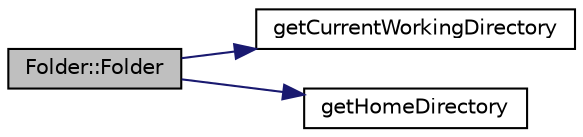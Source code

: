digraph "Folder::Folder"
{
 // INTERACTIVE_SVG=YES
  edge [fontname="Helvetica",fontsize="10",labelfontname="Helvetica",labelfontsize="10"];
  node [fontname="Helvetica",fontsize="10",shape=record];
  rankdir="LR";
  Node1 [label="Folder::Folder",height=0.2,width=0.4,color="black", fillcolor="grey75", style="filled" fontcolor="black"];
  Node1 -> Node2 [color="midnightblue",fontsize="10",style="solid",fontname="Helvetica"];
  Node2 [label="getCurrentWorkingDirectory",height=0.2,width=0.4,color="black", fillcolor="white", style="filled",URL="$filesystem_8h.html#ad2f3c316eb187af1c143ef064e9803de"];
  Node1 -> Node3 [color="midnightblue",fontsize="10",style="solid",fontname="Helvetica"];
  Node3 [label="getHomeDirectory",height=0.2,width=0.4,color="black", fillcolor="white", style="filled",URL="$filesystem_8h.html#a7007c1e439369ac599ebe014de249392"];
}
